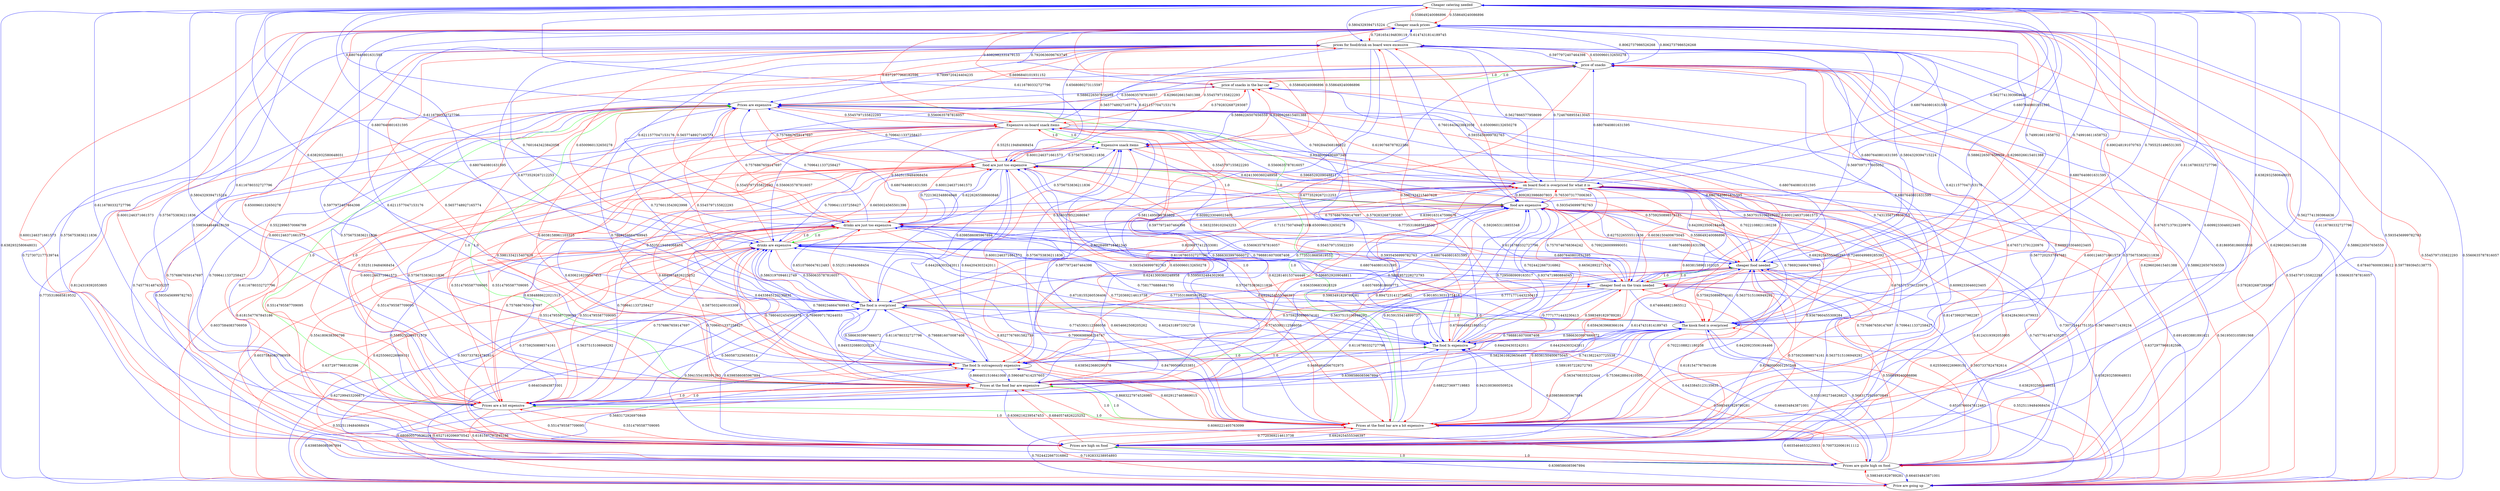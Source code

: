 digraph rawGraph {
"Cheaper catering needed";"Cheaper snack prices";"Expensive on-board snack items";"Expensive snack items";"Price are going up";"Prices are quite high on food";"Prices are high on food";"Prices at the food bar are a bit expensive";"Prices at the food bar are expensive";"Prices are expensive";"Prices are a bit expensive";"The food Is outrageously expensive";"The food Is expensive";"The kiosk food is overpriced";"The food is overpriced";"cheaper food on the train needed";"cheaper food needed";"drinks are just too expensive";"drinks are expensive";"food are just too expensive";"food are expensive";"on board food is overpriced for what it is";"price of snacks in the bar-car";"price of snacks";"prices for food/drink on board were excessive";"Cheaper catering needed" -> "Cheaper snack prices" [label=0.558649240086896] [color=red]
"Cheaper snack prices" -> "Cheaper catering needed" [label=0.558649240086896] [color=red]
"Expensive on-board snack items" -> "Expensive snack items" [label=1.0] [color=green]
"Expensive snack items" -> "Expensive on-board snack items" [label=1.0] [color=red]
"Cheaper snack prices" -> "Expensive on-board snack items" [label=0.6372977968182596] [color=red]
"Cheaper snack prices" -> "Expensive snack items" [label=0.558649240086896] [color=red]
"Expensive snack items" -> "Cheaper snack prices" [label=0.558649240086896] [color=red]
"Cheaper catering needed" -> "Price are going up" [label=0.6382932580648031] [color=blue]
"Cheaper snack prices" -> "Price are going up" [label=0.5545797155822293] [color=red]
"Price are going up" -> "Cheaper snack prices" [label=0.5560635787816057] [color=blue]
"Prices are quite high on food" -> "Prices are high on food" [label=1.0] [color=green]
"Prices are high on food" -> "Prices are quite high on food" [label=1.0] [color=red]
"Cheaper catering needed" -> "Prices are quite high on food" [label=0.5935456999782763] [color=blue]
"Cheaper catering needed" -> "Prices are high on food" [label=0.6116780332727796] [color=blue]
"Cheaper snack prices" -> "Prices are quite high on food" [label=0.6296026615401388] [color=red]
"Cheaper snack prices" -> "Prices are high on food" [label=0.6001246371661573] [color=red]
"Expensive on-board snack items" -> "Prices are quite high on food" [label=0.5935456999782763] [color=blue]
"Expensive on-board snack items" -> "Prices are high on food" [label=0.6116780332727796] [color=blue]
"Price are going up" -> "Prices are quite high on food" [label=0.5983491829789281] [color=red]
"Prices are quite high on food" -> "Cheaper snack prices" [label=0.5886226507656559] [color=blue]
"Prices are quite high on food" -> "Price are going up" [label=0.664034843871001] [color=blue]
"Prices are high on food" -> "Cheaper snack prices" [label=0.5756753836211836] [color=blue]
"Prices are high on food" -> "Price are going up" [label=0.6398586085967894] [color=blue]
"Prices at the food bar are a bit expensive" -> "Prices at the food bar are expensive" [label=1.0] [color=green]
"Prices at the food bar are expensive" -> "Prices are expensive" [label=1.0] [color=green]
"Prices at the food bar are a bit expensive" -> "Prices are a bit expensive" [label=1.0] [color=green]
"Prices are a bit expensive" -> "Prices are expensive" [label=1.0] [color=green]
"Prices at the food bar are a bit expensive" -> "Prices are expensive" [label=1.0] [color=green]
"Prices at the food bar are expensive" -> "Prices at the food bar are a bit expensive" [label=1.0] [color=red]
"Prices at the food bar are expensive" -> "Prices are a bit expensive" [label=1.0] [color=red]
"Prices are expensive" -> "Prices at the food bar are a bit expensive" [label=1.0] [color=red]
"Prices are expensive" -> "Prices at the food bar are expensive" [label=1.0] [color=red]
"Prices are expensive" -> "Prices are a bit expensive" [label=1.0] [color=red]
"Prices are a bit expensive" -> "Prices at the food bar are a bit expensive" [label=1.0] [color=red]
"Prices are a bit expensive" -> "Prices at the food bar are expensive" [label=1.0] [color=red]
"Cheaper catering needed" -> "Prices at the food bar are a bit expensive" [label=0.5627741393964636] [color=blue]
"Cheaper catering needed" -> "Prices at the food bar are expensive" [label=0.5804329394715224] [color=blue]
"Cheaper catering needed" -> "Prices are expensive" [label=0.6807640801631595] [color=blue]
"Cheaper catering needed" -> "Prices are a bit expensive" [label=0.6116780332727796] [color=blue]
"Cheaper snack prices" -> "Prices at the food bar are a bit expensive" [label=0.6765713791220976] [color=red]
"Cheaper snack prices" -> "Prices at the food bar are expensive" [label=0.6500960132650278] [color=red]
"Cheaper snack prices" -> "Prices are a bit expensive" [label=0.6001246371661573] [color=red]
"Expensive on-board snack items" -> "Prices at the food bar are a bit expensive" [label=0.6228140153744446] [color=red]
"Expensive on-board snack items" -> "Prices at the food bar are expensive" [label=0.5981334215407628] [color=red]
"Expensive on-board snack items" -> "Prices are expensive" [label=0.5560635787816057] [color=blue]
"Expensive on-board snack items" -> "Prices are a bit expensive" [label=0.5525119484068454] [color=red]
"Expensive snack items" -> "Prices at the food bar are a bit expensive" [label=0.6765713791220976] [color=red]
"Expensive snack items" -> "Prices at the food bar are expensive" [label=0.6500960132650278] [color=red]
"Expensive snack items" -> "Prices are a bit expensive" [label=0.6001246371661573] [color=red]
"Price are going up" -> "Prices at the food bar are a bit expensive" [label=0.7192833238954893] [color=red]
"Price are going up" -> "Prices at the food bar are expensive" [label=0.6527192096970542] [color=red]
"Price are going up" -> "Prices are expensive" [label=0.7735318685819532] [color=blue]
"Prices are quite high on food" -> "Prices at the food bar are a bit expensive" [label=0.7007320061911112] [color=red]
"Prices are quite high on food" -> "Prices at the food bar are expensive" [label=0.6060221405763099] [color=red]
"Prices are quite high on food" -> "Prices are expensive" [label=0.7457761487435207] [color=blue]
"Prices are high on food" -> "Prices at the food bar are a bit expensive" [label=0.7720369214613738] [color=red]
"Prices are high on food" -> "Prices at the food bar are expensive" [label=0.6840574826225252] [color=red]
"Prices are high on food" -> "Prices are expensive" [label=0.7096411337258427] [color=blue]
"Prices are high on food" -> "Prices are a bit expensive" [label=0.5514795587709095] [color=red]
"Prices at the food bar are a bit expensive" -> "Cheaper snack prices" [label=0.6099233046023405] [color=blue]
"Prices at the food bar are a bit expensive" -> "Expensive on-board snack items" [label=0.5595032484302908] [color=blue]
"Prices at the food bar are a bit expensive" -> "Expensive snack items" [label=0.6099233046023405] [color=blue]
"Prices at the food bar are a bit expensive" -> "Price are going up" [label=0.7024422667316862] [color=blue]
"Prices at the food bar are a bit expensive" -> "Prices are quite high on food" [label=0.6035464653225933] [color=blue]
"Prices at the food bar are a bit expensive" -> "Prices are high on food" [label=0.6929254555346397] [color=blue]
"Prices at the food bar are expensive" -> "Cheaper snack prices" [label=0.5977972407464398] [color=blue]
"Prices at the food bar are expensive" -> "Expensive snack items" [label=0.5977972407464398] [color=blue]
"Prices at the food bar are expensive" -> "Price are going up" [label=0.680800573536104] [color=blue]
"Prices at the food bar are expensive" -> "Prices are high on food" [label=0.6306216239547453] [color=blue]
"Prices are expensive" -> "Expensive on-board snack items" [label=0.5545797155822293] [color=red]
"Prices are expensive" -> "Prices are quite high on food" [label=0.8124319392053805] [color=red]
"Prices are expensive" -> "Prices are high on food" [label=0.7576867659147697] [color=red]
"Prices are a bit expensive" -> "Cheaper snack prices" [label=0.5756753836211836] [color=blue]
"Prices are a bit expensive" -> "Expensive snack items" [label=0.5756753836211836] [color=blue]
"Prices are a bit expensive" -> "Price are going up" [label=0.6398586085967894] [color=blue]
"Prices are a bit expensive" -> "Prices are quite high on food" [label=0.6181547767845186] [color=red]
"Prices are a bit expensive" -> "Prices are high on food" [label=0.5514795587709095] [color=red]
"The food Is outrageously expensive" -> "The food Is expensive" [label=1.0] [color=green]
"The food Is expensive" -> "The food Is outrageously expensive" [label=1.0] [color=red]
"Cheaper catering needed" -> "The food Is outrageously expensive" [label=0.6116780332727796] [color=blue]
"Cheaper catering needed" -> "The food Is expensive" [label=0.6382932580648031] [color=blue]
"Expensive on-board snack items" -> "The food Is outrageously expensive" [label=0.5525119484068454] [color=red]
"Expensive snack items" -> "The food Is outrageously expensive" [label=0.6001246371661573] [color=red]
"Expensive snack items" -> "The food Is expensive" [label=0.5545797155822293] [color=red]
"Price are going up" -> "The food Is outrageously expensive" [label=0.5525119484068454] [color=red]
"Prices are quite high on food" -> "The food Is outrageously expensive" [label=0.5683172926970849] [color=blue]
"Prices are quite high on food" -> "The food Is expensive" [label=0.664034843871001] [color=blue]
"Prices are high on food" -> "The food Is expensive" [label=0.6398586085967894] [color=blue]
"Prices at the food bar are a bit expensive" -> "The food Is outrageously expensive" [label=0.8683227974526985] [color=blue]
"Prices at the food bar are a bit expensive" -> "The food Is expensive" [label=0.9431003600509524] [color=blue]
"Prices at the food bar are expensive" -> "The food Is outrageously expensive" [label=0.8664651516641008] [color=blue]
"Prices at the food bar are expensive" -> "The food Is expensive" [label=0.9486464266702975] [color=blue]
"Prices are expensive" -> "The food Is outrageously expensive" [label=0.6038158961103325] [color=red]
"Prices are a bit expensive" -> "The food Is expensive" [label=0.6398586085967894] [color=blue]
"The food Is outrageously expensive" -> "Expensive snack items" [label=0.5756753836211836] [color=blue]
"The food Is outrageously expensive" -> "Prices at the food bar are a bit expensive" [label=0.6029127465869015] [color=red]
"The food Is outrageously expensive" -> "Prices at the food bar are expensive" [label=0.5960487414257603] [color=blue]
"The food Is outrageously expensive" -> "Prices are expensive" [label=0.7869234664769945] [color=blue]
"The food Is expensive" -> "Expensive snack items" [label=0.5560635787816057] [color=blue]
"The food Is expensive" -> "Prices are quite high on food" [label=0.5983491829789281] [color=red]
"The food Is expensive" -> "Prices at the food bar are a bit expensive" [label=0.6882273697719883] [color=red]
"The food Is expensive" -> "Prices are expensive" [label=0.7735318685819532] [color=blue]
"The kiosk food is overpriced" -> "The food is overpriced" [label=1.0] [color=green]
"The food is overpriced" -> "The kiosk food is overpriced" [label=1.0] [color=red]
"Cheaper catering needed" -> "The kiosk food is overpriced" [label=0.6116780332727796] [color=blue]
"Cheaper catering needed" -> "The food is overpriced" [label=0.6382932580648031] [color=blue]
"Price are going up" -> "The kiosk food is overpriced" [label=0.5525119484068454] [color=red]
"Prices are quite high on food" -> "The kiosk food is overpriced" [label=0.5683172926970849] [color=blue]
"Prices are quite high on food" -> "The food is overpriced" [label=0.664034843871001] [color=blue]
"Prices are high on food" -> "The food is overpriced" [label=0.6398586085967894] [color=blue]
"Prices at the food bar are a bit expensive" -> "The kiosk food is overpriced" [label=0.7536628841410505] [color=blue]
"Prices at the food bar are a bit expensive" -> "The food is overpriced" [label=0.847995069253851] [color=blue]
"Prices at the food bar are expensive" -> "The kiosk food is overpriced" [label=0.7413822437725538] [color=blue]
"Prices at the food bar are expensive" -> "The food is overpriced" [label=0.8493320880320229] [color=blue]
"Prices are expensive" -> "The kiosk food is overpriced" [label=0.6001246371661573] [color=red]
"Prices are expensive" -> "The food is overpriced" [label=0.5545797155822293] [color=red]
"The food Is outrageously expensive" -> "The kiosk food is overpriced" [label=0.644204303242011] [color=blue]
"The food Is outrageously expensive" -> "The food is overpriced" [label=0.7988816070087408] [color=blue]
"The food Is expensive" -> "The kiosk food is overpriced" [label=0.5866303997666072] [color=blue]
"The food Is expensive" -> "The food is overpriced" [label=0.7745393112586056] [color=blue]
"The kiosk food is overpriced" -> "Cheaper snack prices" [label=0.6807640801631595] [color=blue]
"The kiosk food is overpriced" -> "Price are going up" [label=0.6510766047612483] [color=blue]
"The kiosk food is overpriced" -> "Prices are quite high on food" [label=0.5551902734626825] [color=blue]
"The kiosk food is overpriced" -> "Prices are high on food" [label=0.6433845123135635] [color=blue]
"The kiosk food is overpriced" -> "Prices at the food bar are a bit expensive" [label=0.5634708355252444] [color=red]
"The kiosk food is overpriced" -> "Prices at the food bar are expensive" [label=0.5823610829656495] [color=blue]
"The kiosk food is overpriced" -> "Prices are expensive" [label=0.7431356719836715] [color=blue]
"The kiosk food is overpriced" -> "Prices are a bit expensive" [label=0.5891957228272793] [color=blue]
"The kiosk food is overpriced" -> "The food Is outrageously expensive" [label=0.644204303242011] [color=blue]
"The kiosk food is overpriced" -> "The food Is expensive" [label=0.7988816070087408] [color=blue]
"The food is overpriced" -> "Cheaper snack prices" [label=0.6807640801631595] [color=blue]
"The food is overpriced" -> "Price are going up" [label=0.627299453206671] [color=blue]
"The food is overpriced" -> "Prices are high on food" [label=0.5941554198391393] [color=blue]
"The food is overpriced" -> "Prices at the food bar are a bit expensive" [label=0.6385623680299378] [color=red]
"The food is overpriced" -> "Prices are expensive" [label=0.7276013543923998] [color=blue]
"The food is overpriced" -> "Prices are a bit expensive" [label=0.5605873256585514] [color=blue]
"The food is overpriced" -> "The food Is outrageously expensive" [label=0.5866303997666072] [color=blue]
"The food is overpriced" -> "The food Is expensive" [label=0.7745393112586056] [color=blue]
"cheaper food on the train needed" -> "cheaper food needed" [label=1.0] [color=green]
"cheaper food needed" -> "cheaper food on the train needed" [label=1.0] [color=red]
"Cheaper catering needed" -> "cheaper food on the train needed" [label=0.690248191070763] [color=red]
"Cheaper catering needed" -> "cheaper food needed" [label=0.749916611658752] [color=blue]
"Cheaper snack prices" -> "cheaper food on the train needed" [label=0.6296026615401388] [color=red]
"Expensive on-board snack items" -> "cheaper food on the train needed" [label=0.5935456999782763] [color=blue]
"Prices are quite high on food" -> "cheaper food on the train needed" [label=0.558649240086896] [color=red]
"Prices are quite high on food" -> "cheaper food needed" [label=0.5937337824782614] [color=blue]
"Prices are high on food" -> "cheaper food on the train needed" [label=0.6181547767845186] [color=red]
"Prices are high on food" -> "cheaper food needed" [label=0.5637515106949292] [color=blue]
"Prices at the food bar are a bit expensive" -> "cheaper food needed" [label=0.6420923506184466] [color=blue]
"Prices at the food bar are expensive" -> "cheaper food needed" [label=0.6147431814189745] [color=blue]
"The food Is outrageously expensive" -> "cheaper food needed" [label=0.5637515106949292] [color=blue]
"The food Is expensive" -> "cheaper food on the train needed" [label=0.5983491829789281] [color=red]
"The kiosk food is overpriced" -> "cheaper food needed" [label=0.5637515106949292] [color=blue]
"The food is overpriced" -> "cheaper food on the train needed" [label=0.5983491829789281] [color=red]
"cheaper food on the train needed" -> "Cheaper catering needed" [label=0.7955251496531305] [color=blue]
"cheaper food on the train needed" -> "Cheaper snack prices" [label=0.5886226507656559] [color=blue]
"cheaper food on the train needed" -> "Price are going up" [label=0.6382932580648031] [color=blue]
"cheaper food on the train needed" -> "Prices are high on food" [label=0.6180000001257548] [color=blue]
"cheaper food on the train needed" -> "Prices at the food bar are a bit expensive" [label=0.6036150400675045] [color=red]
"cheaper food on the train needed" -> "Prices are expensive" [label=0.6807640801631595] [color=blue]
"cheaper food on the train needed" -> "Prices are a bit expensive" [label=0.6116780332727796] [color=blue]
"cheaper food on the train needed" -> "The food Is outrageously expensive" [label=0.6746648821865512] [color=blue]
"cheaper food on the train needed" -> "The food Is expensive" [label=0.7771771443230413] [color=blue]
"cheaper food on the train needed" -> "The kiosk food is overpriced" [label=0.6746648821865512] [color=blue]
"cheaper food on the train needed" -> "The food is overpriced" [label=0.7771771443230413] [color=blue]
"cheaper food needed" -> "Cheaper catering needed" [label=0.749916611658752] [color=blue]
"cheaper food needed" -> "Price are going up" [label=0.6382932580648031] [color=blue]
"cheaper food needed" -> "Prices are quite high on food" [label=0.6255060226969151] [color=red]
"cheaper food needed" -> "Prices are high on food" [label=0.5759250898574161] [color=red]
"cheaper food needed" -> "Prices at the food bar are a bit expensive" [label=0.7022108821180238] [color=red]
"cheaper food needed" -> "Prices at the food bar are expensive" [label=0.6594363968366104] [color=red]
"cheaper food needed" -> "Prices are expensive" [label=0.6807640801631595] [color=blue]
"cheaper food needed" -> "Prices are a bit expensive" [label=0.6116780332727796] [color=blue]
"cheaper food needed" -> "The food Is outrageously expensive" [label=0.5759250898574161] [color=red]
"cheaper food needed" -> "The kiosk food is overpriced" [label=0.5759250898574161] [color=red]
"drinks are just too expensive" -> "drinks are expensive" [label=1.0] [color=green]
"drinks are expensive" -> "drinks are just too expensive" [label=1.0] [color=red]
"Cheaper catering needed" -> "drinks are just too expensive" [label=0.6116780332727796] [color=blue]
"Cheaper catering needed" -> "drinks are expensive" [label=0.6807640801631595] [color=blue]
"Expensive on-board snack items" -> "drinks are just too expensive" [label=0.5525119484068454] [color=red]
"Expensive on-board snack items" -> "drinks are expensive" [label=0.5560635787816057] [color=blue]
"Expensive snack items" -> "drinks are just too expensive" [label=0.6001246371661573] [color=red]
"Price are going up" -> "drinks are just too expensive" [label=0.6037584083706959] [color=red]
"Prices are quite high on food" -> "drinks are expensive" [label=0.5937337824782614] [color=blue]
"Prices are high on food" -> "drinks are just too expensive" [label=0.554180638300798] [color=red]
"Prices are high on food" -> "drinks are expensive" [label=0.5637515106949292] [color=blue]
"Prices at the food bar are a bit expensive" -> "drinks are just too expensive" [label=0.6024318973302726] [color=blue]
"Prices at the food bar are a bit expensive" -> "drinks are expensive" [label=0.7990698968216747] [color=blue]
"Prices at the food bar are expensive" -> "drinks are expensive" [label=0.7696997178244053] [color=blue]
"Prices are expensive" -> "drinks are just too expensive" [label=0.7576867659147697] [color=red]
"Prices are a bit expensive" -> "drinks are just too expensive" [label=0.5514795587709095] [color=red]
"Prices are a bit expensive" -> "drinks are expensive" [label=0.7096411337258427] [color=blue]
"The food Is outrageously expensive" -> "drinks are expensive" [label=0.7869234664769945] [color=blue]
"The food Is expensive" -> "drinks are expensive" [label=0.7735318685819532] [color=blue]
"The kiosk food is overpriced" -> "drinks are expensive" [label=0.5756753836211836] [color=blue]
"The food is overpriced" -> "drinks are just too expensive" [label=0.5525119484068454] [color=red]
"The food is overpriced" -> "drinks are expensive" [label=0.5560635787816057] [color=blue]
"cheaper food on the train needed" -> "drinks are just too expensive" [label=0.6116780332727796] [color=blue]
"cheaper food on the train needed" -> "drinks are expensive" [label=0.6807640801631595] [color=blue]
"cheaper food needed" -> "drinks are just too expensive" [label=0.6116780332727796] [color=blue]
"cheaper food needed" -> "drinks are expensive" [label=0.6807640801631595] [color=blue]
"drinks are just too expensive" -> "Expensive snack items" [label=0.5756753836211836] [color=blue]
"drinks are just too expensive" -> "Prices are high on food" [label=0.5589235299171579] [color=blue]
"drinks are just too expensive" -> "Prices at the food bar are a bit expensive" [label=0.6654662508205262] [color=red]
"drinks are just too expensive" -> "Prices at the food bar are expensive" [label=0.5875032409103308] [color=red]
"drinks are just too expensive" -> "Prices are expensive" [label=0.7096411337258427] [color=blue]
"drinks are just too expensive" -> "Prices are a bit expensive" [label=0.5514795587709095] [color=red]
"drinks are just too expensive" -> "The food Is outrageously expensive" [label=0.6433845123135635] [color=blue]
"drinks are just too expensive" -> "The food Is expensive" [label=0.7581776888481795] [color=blue]
"drinks are just too expensive" -> "The kiosk food is overpriced" [label=0.5891957228272793] [color=blue]
"drinks are just too expensive" -> "The food is overpriced" [label=0.6510766047612483] [color=blue]
"drinks are just too expensive" -> "cheaper food on the train needed" [label=0.5935456999782763] [color=blue]
"drinks are just too expensive" -> "cheaper food needed" [label=0.6807640801631595] [color=blue]
"drinks are expensive" -> "Expensive on-board snack items" [label=0.5545797155822293] [color=red]
"drinks are expensive" -> "Price are going up" [label=0.6372977968182596] [color=red]
"drinks are expensive" -> "Prices are quite high on food" [label=0.6255060226969151] [color=red]
"drinks are expensive" -> "Prices are high on food" [label=0.5759250898574161] [color=red]
"drinks are expensive" -> "Prices at the food bar are a bit expensive" [label=0.8527767691582739] [color=red]
"drinks are expensive" -> "Prices at the food bar are expensive" [label=0.7980402454566576] [color=red]
"drinks are expensive" -> "Prices are a bit expensive" [label=0.7576867659147697] [color=red]
"drinks are expensive" -> "The food Is expensive" [label=0.6718155260536406] [color=blue]
"drinks are expensive" -> "The food is overpriced" [label=0.5863197094612749] [color=blue]
"drinks are expensive" -> "cheaper food on the train needed" [label=0.5935456999782763] [color=blue]
"drinks are expensive" -> "cheaper food needed" [label=0.6807640801631595] [color=blue]
"food are just too expensive" -> "food are expensive" [label=1.0] [color=green]
"food are expensive" -> "food are just too expensive" [label=1.0] [color=red]
"Cheaper catering needed" -> "food are just too expensive" [label=0.6116780332727796] [color=blue]
"Cheaper catering needed" -> "food are expensive" [label=0.6807640801631595] [color=blue]
"Expensive on-board snack items" -> "food are just too expensive" [label=0.5525119484068454] [color=red]
"Expensive on-board snack items" -> "food are expensive" [label=0.5560635787816057] [color=blue]
"Expensive snack items" -> "food are just too expensive" [label=0.6001246371661573] [color=red]
"Price are going up" -> "food are just too expensive" [label=0.6037584083706959] [color=red]
"Prices are quite high on food" -> "food are expensive" [label=0.7457761487435207] [color=blue]
"Prices are high on food" -> "food are just too expensive" [label=0.5514795587709095] [color=red]
"Prices are high on food" -> "food are expensive" [label=0.7096411337258427] [color=blue]
"Prices at the food bar are a bit expensive" -> "food are just too expensive" [label=0.6929254555346397] [color=blue]
"Prices at the food bar are a bit expensive" -> "food are expensive" [label=0.9159155414899737] [color=blue]
"Prices at the food bar are expensive" -> "food are just too expensive" [label=0.6306216239547453] [color=blue]
"Prices at the food bar are expensive" -> "food are expensive" [label=0.9018513031375418] [color=blue]
"Prices are expensive" -> "food are just too expensive" [label=0.7576867659147697] [color=red]
"Prices are a bit expensive" -> "food are just too expensive" [label=0.5514795587709095] [color=red]
"Prices are a bit expensive" -> "food are expensive" [label=0.7096411337258427] [color=blue]
"The food Is outrageously expensive" -> "food are just too expensive" [label=0.644204303242011] [color=blue]
"The food Is outrageously expensive" -> "food are expensive" [label=0.9363596833928329] [color=blue]
"The food Is expensive" -> "food are just too expensive" [label=0.5866303997666072] [color=blue]
"The food Is expensive" -> "food are expensive" [label=0.937471980884045] [color=blue]
"The kiosk food is overpriced" -> "food are expensive" [label=0.7869234664769945] [color=blue]
"The food is overpriced" -> "food are expensive" [label=0.7735318685819532] [color=blue]
"cheaper food on the train needed" -> "food are just too expensive" [label=0.5920653118855348] [color=blue]
"cheaper food on the train needed" -> "food are expensive" [label=0.7570746768364242] [color=blue]
"cheaper food needed" -> "food are just too expensive" [label=0.5759250898574161] [color=red]
"cheaper food needed" -> "food are expensive" [label=0.6275226555511636] [color=blue]
"drinks are just too expensive" -> "food are just too expensive" [label=0.7221362348804948] [color=blue]
"drinks are just too expensive" -> "food are expensive" [label=0.8390163147598676] [color=blue]
"drinks are expensive" -> "food are just too expensive" [label=0.6650024565501396] [color=red]
"drinks are expensive" -> "food are expensive" [label=0.7151750749487195] [color=blue]
"food are just too expensive" -> "Expensive snack items" [label=0.5756753836211836] [color=blue]
"food are just too expensive" -> "Prices are quite high on food" [label=0.6181547767845186] [color=red]
"food are just too expensive" -> "Prices are high on food" [label=0.5514795587709095] [color=red]
"food are just too expensive" -> "Prices at the food bar are a bit expensive" [label=0.7720369214613738] [color=red]
"food are just too expensive" -> "Prices at the food bar are expensive" [label=0.6840574826225252] [color=red]
"food are just too expensive" -> "Prices are expensive" [label=0.7096411337258427] [color=blue]
"food are just too expensive" -> "Prices are a bit expensive" [label=0.5514795587709095] [color=red]
"food are just too expensive" -> "The food Is outrageously expensive" [label=0.644204303242011] [color=blue]
"food are just too expensive" -> "The food Is expensive" [label=0.7988816070087408] [color=blue]
"food are just too expensive" -> "The food is overpriced" [label=0.6398586085967894] [color=blue]
"food are just too expensive" -> "cheaper food on the train needed" [label=0.5832359102043253] [color=red]
"food are just too expensive" -> "cheaper food needed" [label=0.5637515106949292] [color=blue]
"food are just too expensive" -> "drinks are just too expensive" [label=0.6226265588660846] [color=blue]
"food are just too expensive" -> "drinks are expensive" [label=0.7096411337258427] [color=blue]
"food are expensive" -> "Expensive on-board snack items" [label=0.5545797155822293] [color=red]
"food are expensive" -> "Price are going up" [label=0.6372977968182596] [color=red]
"food are expensive" -> "Prices are quite high on food" [label=0.8124319392053805] [color=red]
"food are expensive" -> "Prices are high on food" [label=0.7576867659147697] [color=red]
"food are expensive" -> "Prices at the food bar are a bit expensive" [label=0.9367960455309284] [color=red]
"food are expensive" -> "Prices at the food bar are expensive" [label=0.8947231412734642] [color=red]
"food are expensive" -> "Prices are a bit expensive" [label=0.7576867659147697] [color=red]
"food are expensive" -> "The food Is expensive" [label=0.7295080909163517] [color=blue]
"food are expensive" -> "The kiosk food is overpriced" [label=0.6038158961103325] [color=red]
"food are expensive" -> "cheaper food on the train needed" [label=0.7092260099990051] [color=red]
"food are expensive" -> "cheaper food needed" [label=0.558649240086896] [color=red]
"food are expensive" -> "drinks are just too expensive" [label=0.7576867659147697] [color=red]
"Cheaper catering needed" -> "on board food is overpriced for what it is" [label=0.5627741393964636] [color=blue]
"Expensive on-board snack items" -> "on board food is overpriced for what it is" [label=0.6236000490497348] [color=blue]
"Price are going up" -> "on board food is overpriced for what it is" [label=0.5619503105891568] [color=red]
"Prices are quite high on food" -> "on board food is overpriced for what it is" [label=0.5674864571439234] [color=red]
"Prices are high on food" -> "on board food is overpriced for what it is" [label=0.6342843601679933] [color=red]
"Prices are expensive" -> "on board food is overpriced for what it is" [label=0.6190766787822386] [color=red]
"The food Is outrageously expensive" -> "on board food is overpriced for what it is" [label=0.5968529209048811] [color=red]
"The food Is expensive" -> "on board food is overpriced for what it is" [label=0.66562892271516] [color=red]
"The kiosk food is overpriced" -> "on board food is overpriced for what it is" [label=0.7246049989285392] [color=red]
"The food is overpriced" -> "on board food is overpriced for what it is" [label=0.8206877412533081] [color=red]
"cheaper food on the train needed" -> "on board food is overpriced for what it is" [label=0.6036150400675045] [color=red]
"cheaper food needed" -> "on board food is overpriced for what it is" [label=0.7022108821180238] [color=red]
"drinks are expensive" -> "on board food is overpriced for what it is" [label=0.5580378522686947] [color=red]
"food are just too expensive" -> "on board food is overpriced for what it is" [label=0.5968529209048811] [color=red]
"food are expensive" -> "on board food is overpriced for what it is" [label=0.7653073177006363] [color=red]
"on board food is overpriced for what it is" -> "Cheaper snack prices" [label=0.6807640801631595] [color=blue]
"on board food is overpriced for what it is" -> "Price are going up" [label=0.6914933881891621] [color=blue]
"on board food is overpriced for what it is" -> "Prices are quite high on food" [label=0.730712441751351] [color=blue]
"on board food is overpriced for what it is" -> "Prices are high on food" [label=0.8147399207982287] [color=blue]
"on board food is overpriced for what it is" -> "Prices at the food bar are expensive" [label=0.6057695818600773] [color=blue]
"on board food is overpriced for what it is" -> "Prices are expensive" [label=0.7692844568186522] [color=blue]
"on board food is overpriced for what it is" -> "Prices are a bit expensive" [label=0.6384888622021513] [color=blue]
"on board food is overpriced for what it is" -> "The food Is outrageously expensive" [label=0.6241300360248958] [color=blue]
"on board food is overpriced for what it is" -> "The food Is expensive" [label=0.7024422667316862] [color=blue]
"on board food is overpriced for what it is" -> "The kiosk food is overpriced" [label=0.6929254555346397] [color=blue]
"on board food is overpriced for what it is" -> "The food is overpriced" [label=0.8028468718481345] [color=blue]
"on board food is overpriced for what it is" -> "cheaper food needed" [label=0.6420923506184466] [color=blue]
"on board food is overpriced for what it is" -> "drinks are expensive" [label=0.6099233046023405] [color=blue]
"on board food is overpriced for what it is" -> "food are just too expensive" [label=0.6241300360248958] [color=blue]
"on board food is overpriced for what it is" -> "food are expensive" [label=0.8092823986807803] [color=blue]
"price of snacks in the bar-car" -> "price of snacks" [label=1.0] [color=green]
"price of snacks" -> "price of snacks in the bar-car" [label=1.0] [color=red]
"Cheaper snack prices" -> "price of snacks in the bar-car" [label=0.6082982335479133] [color=red]
"Cheaper snack prices" -> "price of snacks" [label=0.8062737986526268] [color=blue]
"Expensive on-board snack items" -> "price of snacks in the bar-car" [label=0.5792832687293087] [color=red]
"Expensive on-board snack items" -> "price of snacks" [label=0.5560635787816057] [color=blue]
"Expensive snack items" -> "price of snacks in the bar-car" [label=0.6296026615401388] [color=red]
"Price are going up" -> "price of snacks in the bar-car" [label=0.5792832687293087] [color=red]
"Price are going up" -> "price of snacks" [label=0.5560635787816057] [color=blue]
"Prices are quite high on food" -> "price of snacks" [label=0.5886226507656559] [color=blue]
"Prices are high on food" -> "price of snacks" [label=0.5756753836211836] [color=blue]
"Prices at the food bar are a bit expensive" -> "price of snacks in the bar-car" [label=0.5677202537847681] [color=blue]
"Prices at the food bar are a bit expensive" -> "price of snacks" [label=0.6099233046023405] [color=blue]
"Prices at the food bar are expensive" -> "price of snacks" [label=0.5977972407464398] [color=blue]
"Prices are expensive" -> "price of snacks in the bar-car" [label=0.6296026615401388] [color=red]
"Prices are a bit expensive" -> "price of snacks" [label=0.5756753836211836] [color=blue]
"The food Is expensive" -> "price of snacks in the bar-car" [label=0.5792832687293087] [color=red]
"The kiosk food is overpriced" -> "price of snacks" [label=0.6807640801631595] [color=blue]
"The food is overpriced" -> "price of snacks" [label=0.6807640801631595] [color=blue]
"on board food is overpriced for what it is" -> "price of snacks in the bar-car" [label=0.5935456999782763] [color=blue]
"on board food is overpriced for what it is" -> "price of snacks" [label=0.6807640801631595] [color=blue]
"price of snacks in the bar-car" -> "Cheaper snack prices" [label=0.7920636096763745] [color=blue]
"price of snacks in the bar-car" -> "Expensive snack items" [label=0.5886226507656559] [color=blue]
"price of snacks in the bar-car" -> "Prices are expensive" [label=0.5886226507656559] [color=blue]
"price of snacks" -> "Cheaper snack prices" [label=0.8062737986526268] [color=blue]
"price of snacks" -> "Expensive on-board snack items" [label=0.5545797155822293] [color=red]
"price of snacks" -> "Price are going up" [label=0.5545797155822293] [color=red]
"price of snacks" -> "Prices are quite high on food" [label=0.6296026615401388] [color=red]
"price of snacks" -> "Prices are high on food" [label=0.6001246371661573] [color=red]
"price of snacks" -> "Prices at the food bar are a bit expensive" [label=0.6765713791220976] [color=red]
"price of snacks" -> "Prices at the food bar are expensive" [label=0.6500960132650278] [color=red]
"price of snacks" -> "Prices are a bit expensive" [label=0.6001246371661573] [color=red]
"Cheaper catering needed" -> "prices for food/drink on board were excessive" [label=0.5804329394715224] [color=blue]
"Cheaper snack prices" -> "prices for food/drink on board were excessive" [label=0.7281654194839119] [color=red]
"Expensive on-board snack items" -> "prices for food/drink on board were excessive" [label=0.6568080273115597] [color=blue]
"Price are going up" -> "prices for food/drink on board were excessive" [label=0.5977893945138775] [color=red]
"Prices are expensive" -> "prices for food/drink on board were excessive" [label=0.6696840101931152] [color=red]
"Prices are a bit expensive" -> "prices for food/drink on board were excessive" [label=0.5522996570066799] [color=red]
"The food Is outrageously expensive" -> "prices for food/drink on board were excessive" [label=0.5657748927165774] [color=red]
"The food Is expensive" -> "prices for food/drink on board were excessive" [label=0.5981334215407628] [color=red]
"cheaper food needed" -> "prices for food/drink on board were excessive" [label=0.5804329394715224] [color=blue]
"drinks are just too expensive" -> "prices for food/drink on board were excessive" [label=0.5657748927165774] [color=red]
"drinks are expensive" -> "prices for food/drink on board were excessive" [label=0.6500960132650278] [color=red]
"food are just too expensive" -> "prices for food/drink on board were excessive" [label=0.5657748927165774] [color=red]
"food are expensive" -> "prices for food/drink on board were excessive" [label=0.6500960132650278] [color=red]
"on board food is overpriced for what it is" -> "prices for food/drink on board were excessive" [label=0.7246768955413045] [color=blue]
"price of snacks" -> "prices for food/drink on board were excessive" [label=0.6500960132650278] [color=red]
"prices for food/drink on board were excessive" -> "Cheaper snack prices" [label=0.6147431814189745] [color=blue]
"prices for food/drink on board were excessive" -> "Price are going up" [label=0.6784076009338612] [color=blue]
"prices for food/drink on board were excessive" -> "Prices are quite high on food" [label=0.7273072177139744] [color=blue]
"prices for food/drink on board were excessive" -> "Prices are high on food" [label=0.8186958186003008] [color=blue]
"prices for food/drink on board were excessive" -> "Prices at the food bar are expensive" [label=0.5811495098783809] [color=blue]
"prices for food/drink on board were excessive" -> "Prices are expensive" [label=0.7899720424404235] [color=blue]
"prices for food/drink on board were excessive" -> "Prices are a bit expensive" [label=0.5985644646418159] [color=blue]
"prices for food/drink on board were excessive" -> "The food Is outrageously expensive" [label=0.6211577047153176] [color=blue]
"prices for food/drink on board were excessive" -> "The food Is expensive" [label=0.6773529267212253] [color=blue]
"prices for food/drink on board were excessive" -> "The kiosk food is overpriced" [label=0.6211577047153176] [color=blue]
"prices for food/drink on board were excessive" -> "The food is overpriced" [label=0.6773529267212253] [color=blue]
"prices for food/drink on board were excessive" -> "cheaper food on the train needed" [label=0.5697097177605052] [color=blue]
"prices for food/drink on board were excessive" -> "cheaper food needed" [label=0.6807640801631595] [color=blue]
"prices for food/drink on board were excessive" -> "drinks are just too expensive" [label=0.6211577047153176] [color=blue]
"prices for food/drink on board were excessive" -> "drinks are expensive" [label=0.7601643423842058] [color=blue]
"prices for food/drink on board were excessive" -> "food are just too expensive" [label=0.6211577047153176] [color=blue]
"prices for food/drink on board were excessive" -> "food are expensive" [label=0.7601643423842058] [color=blue]
"prices for food/drink on board were excessive" -> "on board food is overpriced for what it is" [label=0.5627866577958699] [color=blue]
"prices for food/drink on board were excessive" -> "price of snacks" [label=0.5977972407464398] [color=blue]
}